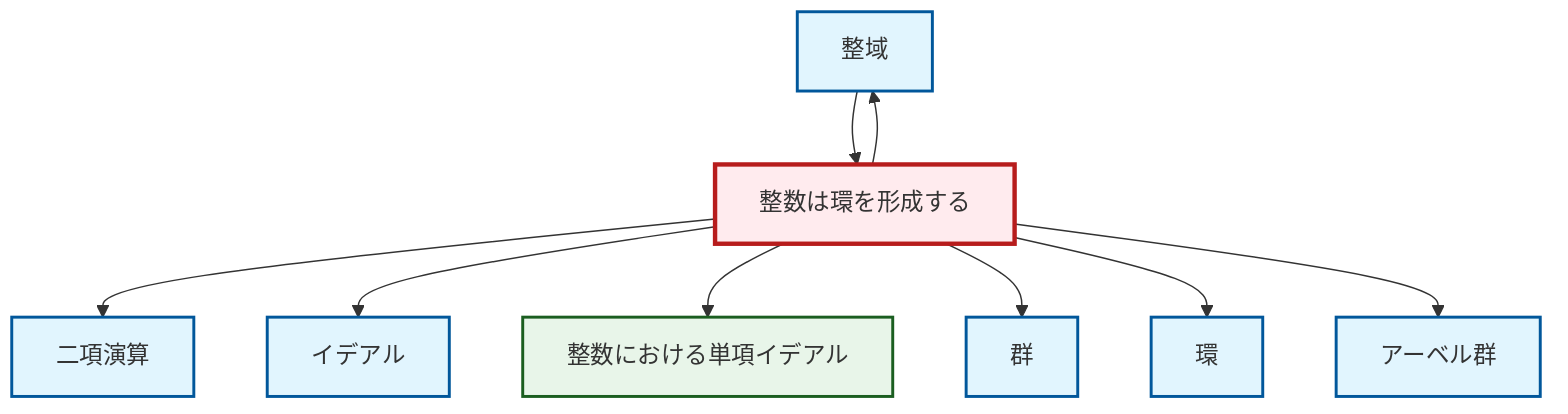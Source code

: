 graph TD
    classDef definition fill:#e1f5fe,stroke:#01579b,stroke-width:2px
    classDef theorem fill:#f3e5f5,stroke:#4a148c,stroke-width:2px
    classDef axiom fill:#fff3e0,stroke:#e65100,stroke-width:2px
    classDef example fill:#e8f5e9,stroke:#1b5e20,stroke-width:2px
    classDef current fill:#ffebee,stroke:#b71c1c,stroke-width:3px
    def-ring["環"]:::definition
    def-ideal["イデアル"]:::definition
    def-integral-domain["整域"]:::definition
    def-group["群"]:::definition
    ex-principal-ideal["整数における単項イデアル"]:::example
    ex-integers-ring["整数は環を形成する"]:::example
    def-binary-operation["二項演算"]:::definition
    def-abelian-group["アーベル群"]:::definition
    ex-integers-ring --> def-binary-operation
    def-integral-domain --> ex-integers-ring
    ex-integers-ring --> def-ideal
    ex-integers-ring --> def-integral-domain
    ex-integers-ring --> ex-principal-ideal
    ex-integers-ring --> def-group
    ex-integers-ring --> def-ring
    ex-integers-ring --> def-abelian-group
    class ex-integers-ring current